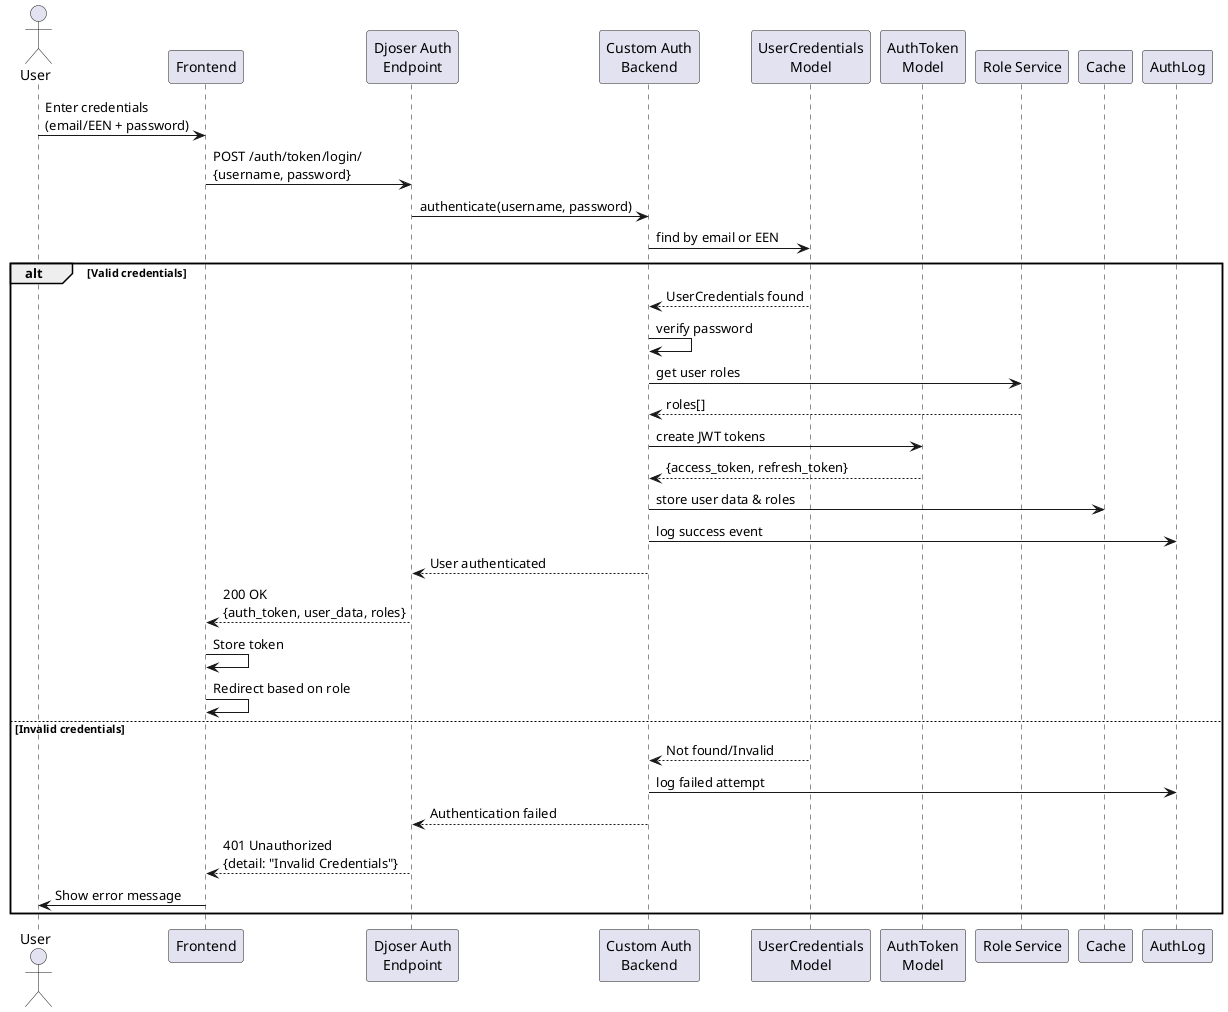 @startuml
actor User
participant "Frontend" as FE
participant "Djoser Auth\nEndpoint" as Auth
participant "Custom Auth\nBackend" as Backend
participant "UserCredentials\nModel" as UCModel
participant "AuthToken\nModel" as Token
participant "Role Service" as RoleService
participant "Cache" as Cache
participant "AuthLog" as Log

User -> FE: Enter credentials\n(email/EEN + password)
FE -> Auth: POST /auth/token/login/\n{username, password}

Auth -> Backend: authenticate(username, password)
Backend -> UCModel: find by email or EEN
alt Valid credentials
    UCModel --> Backend: UserCredentials found
    Backend -> Backend: verify password
    Backend -> RoleService: get user roles
    RoleService --> Backend: roles[]
    Backend -> Token: create JWT tokens
    Token --> Backend: {access_token, refresh_token}
    Backend -> Cache: store user data & roles
    Backend -> Log: log success event
    Backend --> Auth: User authenticated
    Auth --> FE: 200 OK\n{auth_token, user_data, roles}
    FE -> FE: Store token
    FE -> FE: Redirect based on role
else Invalid credentials
    UCModel --> Backend: Not found/Invalid
    Backend -> Log: log failed attempt
    Backend --> Auth: Authentication failed
    Auth --> FE: 401 Unauthorized\n{detail: "Invalid Credentials"}
    FE -> User: Show error message
end
@enduml
